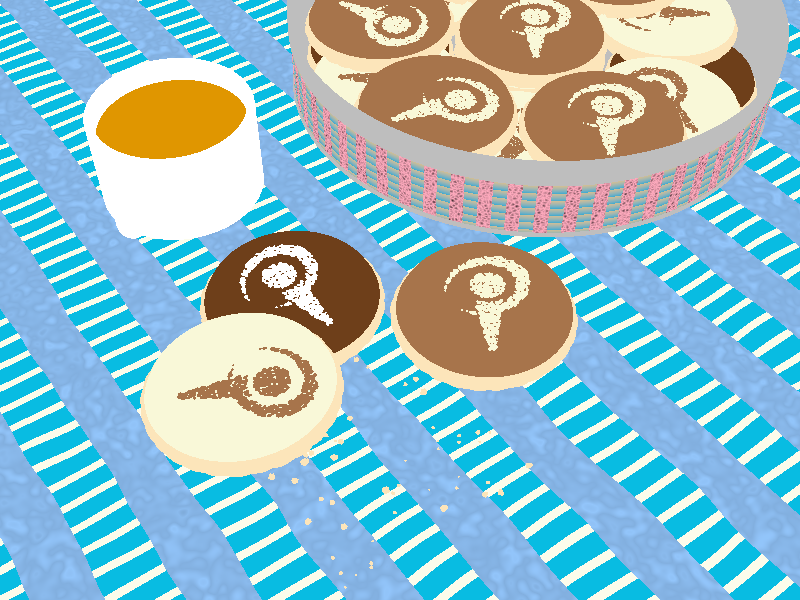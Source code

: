 // This work is licensed under the Creative Commons Attribution-ShareAlike 3.0 Unported License.
// To view a copy of this license, visit http://creativecommons.org/licenses/by-sa/3.0/ or send a
// letter to Creative Commons, 444 Castro Street, Suite 900, Mountain View, California, 94041, USA.

//oooooooooooooooooooooooooooooooooooooooooooooooooooooooooooooooooooooooo//
//                                                                        //
// Windows users: to start rendering this image, press Alt+G or the 'Run' //
// button on the toobar.                                                  //
//                                                                        //
// Experienced windows users: try right-clicking on the line below ...    //
//                                                                        //
// +w320 +h240
// +w800 +h600 +a0.3 +am2
//                                                                        //
// See the docs for full explanations of new features such as the above.  //
//                                                                        //
//oooooooooooooooooooooooooooooooooooooooooooooooooooooooooooooooooooooooo//

// Persistence Of Vision raytracer sample file.
// Copyright 2001 Fabien Mosen
// 
// Updated: 2013/02/15 for 3.7
// 
#version 3.6;
global_settings{ assumed_gamma 1.3 max_trace_level 5}

#include "colors.inc"
#include "functions.inc"
#include "logo.inc"


camera{ location  <20,40,28>  
        angle 40 // direction 2*z 
        right     x*image_width/image_height // keep proportions with any aspect ratio
        look_at   <0,2,0>
      }

light_source {<-140,200, 300> rgb <1.0, 1.0, 0.95>*1.5}
light_source {< 140,200,-300> rgb <0.9, 0.9, 1.00>*0.9 shadowless}

#declare r1 = seed(0);

//----------------------- THE TABLE
#declare Pig_1 =
pigment {
   gradient z
   color_map {
      [0.00, rgb <0.01, 0.59, 0.81>]
      [0.70, rgb <0.01, 0.59, 0.81>]
      [0.70, rgb <0.98, 0.98, 0.87>]
      [1.00, rgb <0.98, 0.98, 0.87>]
   }
   frequency 4
}
#declare Pig_2 =
pigment {
   bozo
   color_map {
      [0.00, rgb <0.35, 0.58, 0.88>*1.0]
      [0.25, rgb <0.35, 0.58, 0.88>*1.1]
      [0.50, rgb <0.35, 0.58, 0.88>*0.9]
      [0.75, rgb <0.35, 0.58, 0.88>*1.0]
      [1.00, rgb <0.35, 0.58, 0.88>*0.8]
   }
   scale 0.1
}

#declare Nappe =
cylinder {0,y*-1,50
   texture {
      pigment {
         gradient x
         pigment_map {
            [0.0, Pig_1]
            [0.5, Pig_1]
            [0.5, Pig_2]
            [1.0, Pig_2]
         }
         warp {turbulence .05 octaves 2}
      }
      normal {quilted 0.6 scale 0.025 warp {turbulence 0.05 octaves 2}}
      scale 5
      translate 10
   }
}

object {Nappe}

//----------------------- BISCUITS
#declare Tex_Biscuit =
texture {
   pigment {color rgb <0.98, 0.83, 0.58>}
   normal {dents 1.2 scale 0.01}
   finish {phong 0 brilliance 0.7}
}

#declare Base_Biscuit =
union {
   blob {
      threshold 0.7
      #declare I = 0;
      #while (I < 359)
         sphere {<4,0,0>, 1+rand(r1)*0.1, 1 rotate y*I}
         #declare I = I+(360/28);
      #end
   }
   cylinder {<0,0,0>, <0,0.5,0>, 4}
   texture {Tex_Biscuit}
}

#declare Chocolate =
union {
   difference {
      cone {<0,0,0>, 4.2, <0,0.4,0>, 4}
      cone {<0,0.1,0>, 3.6, <0,0.401,0>, 3.75}
   }
   torus {
      3.55, 0.1
      translate y*0.2
      clipped_by {torus {3.55+0.1, 0.1 translate y*0.1}}
   }
   union {
      #declare I = -4;
      #while (I < 4)
         cylinder {<-4,0.1,I>,<4,0.1,I>, 0.05}
         #declare I = I+0.5;
      #end
      clipped_by {cone {<0,0,0>, 4.2, <0,0.4,0>, 4}}
   }
   torus {3.96, 0.04 translate y*0.4}
   torus {3.79, 0.04 translate y*0.4}
}

#declare LogoFun =
object{Povray_Logo_Prism rotate x*90 scale 2.2 translate -0.3*z}

#declare ProjLogo =
blob {
   threshold 0.6
   #declare I = 0;
   #while (I < 1)
      #declare Pos = <-2+rand(r1)*4, 0, -2+rand(r1)*4>;
      #if (inside(LogoFun,Pos))
         sphere {Pos, 0.08, 1}
      #end
      #declare I = I+0.0002;
   #end
}

#declare Black_Chocolate =
texture {
   pigment {color rgb <0.24, 0.10, 0.03>}
   normal {wrinkles 0.2}
   finish {specular 0.3}
   }
#declare Milk_Chocolate =
texture {
   pigment {color rgb <0.48, 0.26, 0.13>}
   normal {wrinkles 0.2}
   finish {specular 0.2}
}
#declare White_Chocolate =
texture {
   pigment {color rgb <0.96, 0.95, 0.75>}
   normal {wrinkles 0.2}
   finish {ambient 0.3 specular 0.01}
}

#declare Icing = texture {
   pigment {rgbf <0.95, 0.95, 1.00, 0.1>*1.2}
   normal {bumps 0.1}
}

#declare Biscuit_1 =
union {
   object {Base_Biscuit}
   object {Chocolate translate y*0.5 texture {Black_Chocolate}}
   disc {
      <0,0.101,0>, y, 3.6
      translate y*0.5
      texture {Black_Chocolate} normal {bumps 0.3 scale 0.05}
   }
   object {ProjLogo scale 1.5 rotate y*-90 translate <-0.4,0.6,0.5> texture {Icing}}
   translate y*0.5
}
#declare Biscuit_2 =
union {
   object {Base_Biscuit}
   object {Chocolate translate y*0.5 texture {Milk_Chocolate}}
   disc {
      <0,0.101,0>, y, 3.6
      translate y*0.5
      texture {Milk_Chocolate} normal {bumps 0.3 scale 0.05}
   }
   object {ProjLogo scale 1.5 rotate y*-90 translate <-0.4,0.6,0.5> texture {White_Chocolate}}
   translate y*0.5
}
#declare Biscuit_3 =
union {
   object {Base_Biscuit}
   object {Chocolate translate y*0.5 texture {White_Chocolate}}
   disc {
      <0,0.101,0>, y, 3.6
      translate y*0.5
      texture {White_Chocolate} normal {bumps 0.3 scale 0.05}
   }
   object {ProjLogo scale 1.5 rotate y*-90 translate <-0.4,0.6,0.5> texture {Milk_Chocolate}}
   translate y*0.5
}

object {Biscuit_2 rotate y*-80 translate <-3.5,0,2>}
object {Biscuit_1 rotate y*-120 translate <3.5,0,-4>}
object {Biscuit_3 rotate x*-4 translate <8.5,0.9,0>}

#macro SevenBiscuits (Bisc,Num)
   union {
      #declare I = 0;
      #while (I < Num)
         object {Bisc translate x*9 rotate y*60*I}
         #declare I = I+1;
      #end
      object {Bisc}
   }
#end

//----------------------- CRUMBS
#declare Fun_Sphere = function {x*x + y*y +z*z}

#declare Crumb =
isosurface {
   function {Fun_Sphere(x,y,z) + f_noise3d(x*2,y*2,z*2)*1}
   threshold 1
   max_gradient 3.9
   //max_gradient 15
   accuracy 0.01
   contained_by {box {-1,1}}
   scale 0.5
}

#declare r1 = seed(0);

#declare I = 0;
#while (I < 1)
   object {
      Crumb
      rotate rand(r1)*360
      scale 0.2+rand(r1)*0.3
      translate <rand(r1)*10,0,rand(r1)*10>
      texture {Tex_Biscuit}
   }
   object {
      Crumb
      rotate rand(r1)*360
      scale 0.1+rand(r1)*0.15
      translate <rand(r1)*10,0,rand(r1)*10>
      texture {Tex_Biscuit}
   }
   #declare I = I+0.03;
#end

//----------------------- METAL BOX
#declare Pig3 =
pigment {
   gradient y
   color_map {
      [0, rgb <0.1, 0.5, 0.7>]
      [1, rgb <0.7, 0.6, 0.4>]
   }
   scale 0.5
}

#declare Pig4 =
pigment {
   crackle
   color_map {
      [0, rgb <1.0, 0.5, 0.6>]
      [1, rgb <0.0, 0.0, 0.0>]
   }
   scale 0.2
}

#declare MetalBoxPig =
pigment {
   radial frequency 60
   pigment_map {
      [0.0, Pig3]
      [0.5, Pig3]
      [0.5, Pig4]
      [1.0, Pig4]
   }
}

#declare BiscuitBox =
union {
   difference {
      cylinder {<0,0,0>, <0,5,0>, 14}
      cylinder {<0,0.1,0>, <0,5.1,0>, 13.9}
   }
   torus {14, 0.1 translate y*5}
   torus {14, 0.1 translate y*0.1}
   torus {14, 0.1 scale <1,2,1> translate y*4}
   cylinder {
      <0,0.3,0>,<0,3.5,0>, 14.01 open
      pigment {MetalBoxPig}
      finish {phong 0.8 reflection {0.01, 0.15}}
   }
   pigment {Gray60}
   finish {phong 0.8 metallic reflection {0.5, 0.7}}
}

union {
   object {BiscuitBox}
   object {SevenBiscuits (Biscuit_1,6)}
   object {SevenBiscuits (Biscuit_3,6) rotate y*30 translate y*1}
   object {SevenBiscuits (Biscuit_2,5) rotate y*0 translate y*2}
   rotate y*-75 translate <-18,0,-12>
}

//-----------------------CUP OF TEA
#declare TeaCup =
union {
   difference {
      cylinder {<0,1.2,0>, <0,6,0>, 4.2}
      cylinder {<0,1,0>, <0,6.2,0>, 3.8}
   }

   difference {
      cylinder {<0,0.2,0>, <0,2.5,0>, 4}
      torus {2.8, 1 translate y*2.5}
      torus {4, 1 translate y*0}
      cylinder {<0,1.5,0>, <0,2.6,0>, 2.8}
   }

   difference {
      #declare LiquidLevel = 5;
      cylinder {<0,1.4,0>, <0,LiquidLevel,0>, 4}
      torus {3.6, 0.2 translate y*LiquidLevel}
      cylinder {<0,LiquidLevel-0.2,0>,<0,LiquidLevel+0.3,0>,3.6}
      pigment {Orange*0.8 filter 0.6}
      finish {phong 0.7 reflection 0.15}
      normal {bumps 0.05 scale 1}
   }

   torus {4.0, 0.2 translate y*6.0}
   torus {4.0, 0.2 translate y*1.2}
   torus {2.8, 0.2 translate y*0.2}

   union {
      difference {
         cylinder {<0.2,0,0>,<-0.2,0,0>,0.5}
         torus {0.5, 0.2 rotate z*90 translate x*0.2}
         translate y*1.25
      }
      difference {
         cylinder {<0.2,0,0>,<-0.2,0,0>,0.5}
         torus {0.5, 0.2 rotate z*90 translate x*0.2}
         translate y*-1.25
      }
      torus {1.25, 0.3 rotate x*90 clipped_by {plane {x,0 inverse}} translate x*0.8}
      cylinder {<0,-1.25,0>,<0.8,-1.25,0>,0.3}
      cylinder {<0,1.25,0>,<0.8,1.25,0>,0.3}
      scale <1,1,1.5> translate <4.2,4,0> rotate y*-90
   }

   pigment {White}
   normal {bumps 0.05 scale 3}
   finish {phong 0.8 reflection 0.1}
}

object {TeaCup rotate y*50 translate <4,0,-14>}
